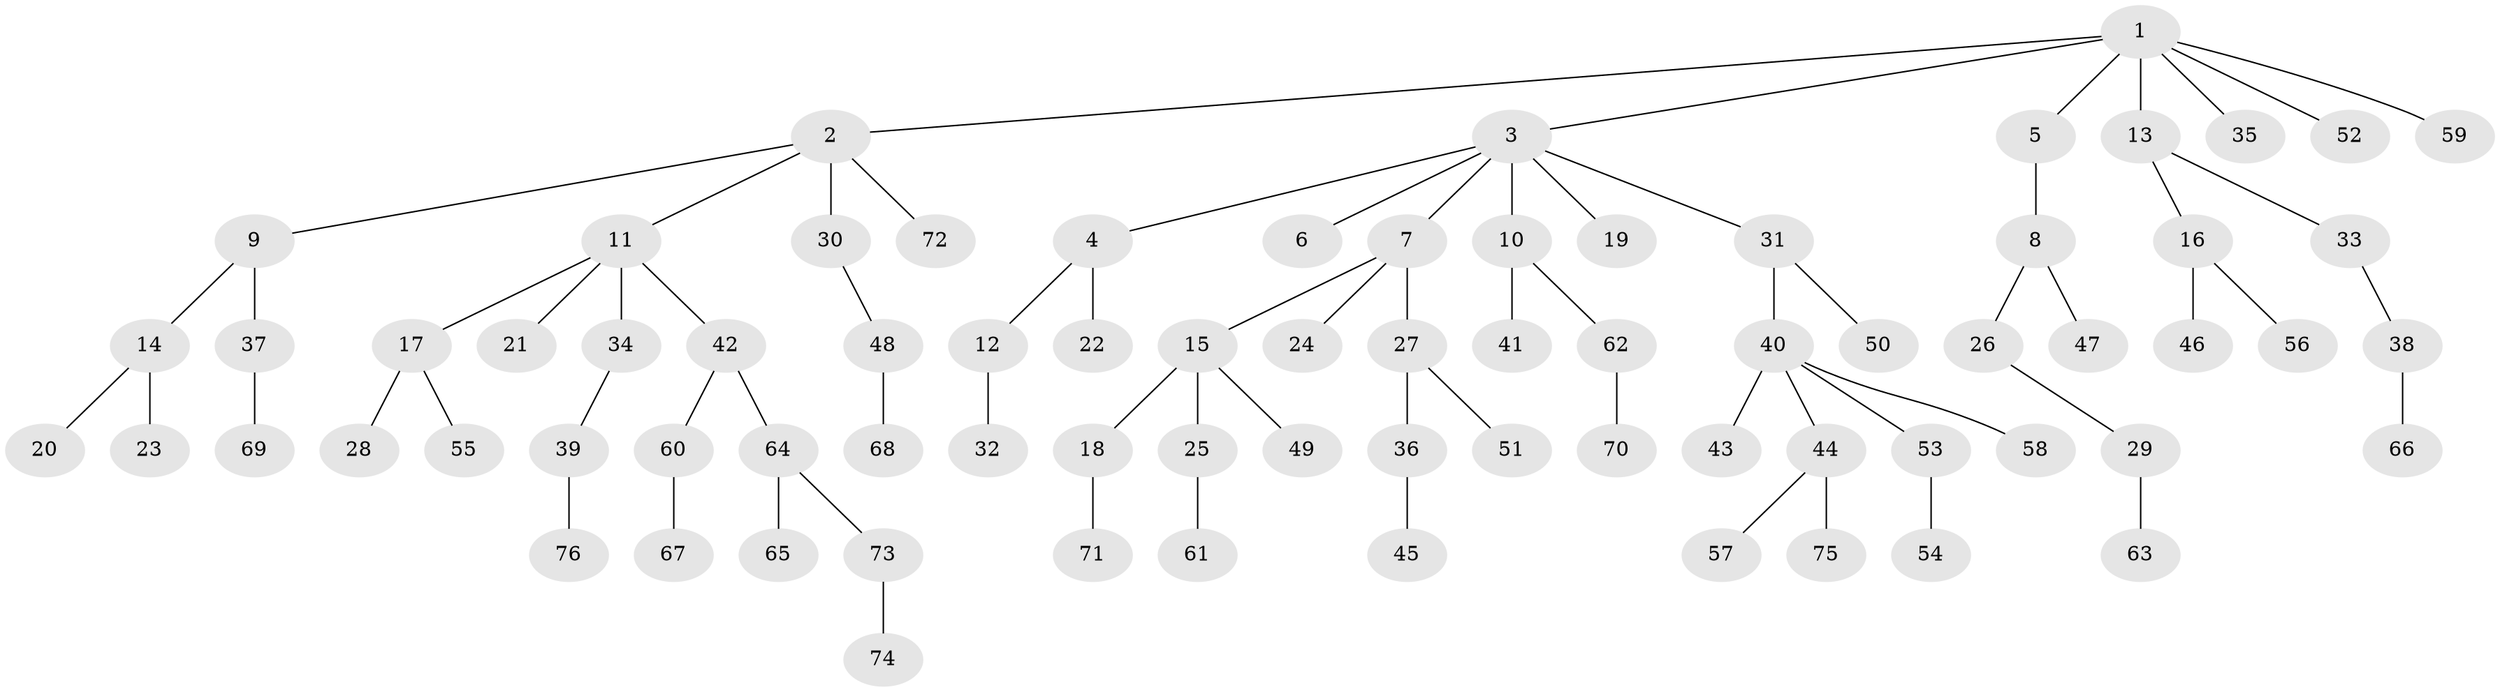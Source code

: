 // coarse degree distribution, {7: 0.02040816326530612, 4: 0.08163265306122448, 6: 0.04081632653061224, 3: 0.10204081632653061, 2: 0.1836734693877551, 1: 0.5714285714285714}
// Generated by graph-tools (version 1.1) at 2025/42/03/06/25 10:42:03]
// undirected, 76 vertices, 75 edges
graph export_dot {
graph [start="1"]
  node [color=gray90,style=filled];
  1;
  2;
  3;
  4;
  5;
  6;
  7;
  8;
  9;
  10;
  11;
  12;
  13;
  14;
  15;
  16;
  17;
  18;
  19;
  20;
  21;
  22;
  23;
  24;
  25;
  26;
  27;
  28;
  29;
  30;
  31;
  32;
  33;
  34;
  35;
  36;
  37;
  38;
  39;
  40;
  41;
  42;
  43;
  44;
  45;
  46;
  47;
  48;
  49;
  50;
  51;
  52;
  53;
  54;
  55;
  56;
  57;
  58;
  59;
  60;
  61;
  62;
  63;
  64;
  65;
  66;
  67;
  68;
  69;
  70;
  71;
  72;
  73;
  74;
  75;
  76;
  1 -- 2;
  1 -- 3;
  1 -- 5;
  1 -- 13;
  1 -- 35;
  1 -- 52;
  1 -- 59;
  2 -- 9;
  2 -- 11;
  2 -- 30;
  2 -- 72;
  3 -- 4;
  3 -- 6;
  3 -- 7;
  3 -- 10;
  3 -- 19;
  3 -- 31;
  4 -- 12;
  4 -- 22;
  5 -- 8;
  7 -- 15;
  7 -- 24;
  7 -- 27;
  8 -- 26;
  8 -- 47;
  9 -- 14;
  9 -- 37;
  10 -- 41;
  10 -- 62;
  11 -- 17;
  11 -- 21;
  11 -- 34;
  11 -- 42;
  12 -- 32;
  13 -- 16;
  13 -- 33;
  14 -- 20;
  14 -- 23;
  15 -- 18;
  15 -- 25;
  15 -- 49;
  16 -- 46;
  16 -- 56;
  17 -- 28;
  17 -- 55;
  18 -- 71;
  25 -- 61;
  26 -- 29;
  27 -- 36;
  27 -- 51;
  29 -- 63;
  30 -- 48;
  31 -- 40;
  31 -- 50;
  33 -- 38;
  34 -- 39;
  36 -- 45;
  37 -- 69;
  38 -- 66;
  39 -- 76;
  40 -- 43;
  40 -- 44;
  40 -- 53;
  40 -- 58;
  42 -- 60;
  42 -- 64;
  44 -- 57;
  44 -- 75;
  48 -- 68;
  53 -- 54;
  60 -- 67;
  62 -- 70;
  64 -- 65;
  64 -- 73;
  73 -- 74;
}
